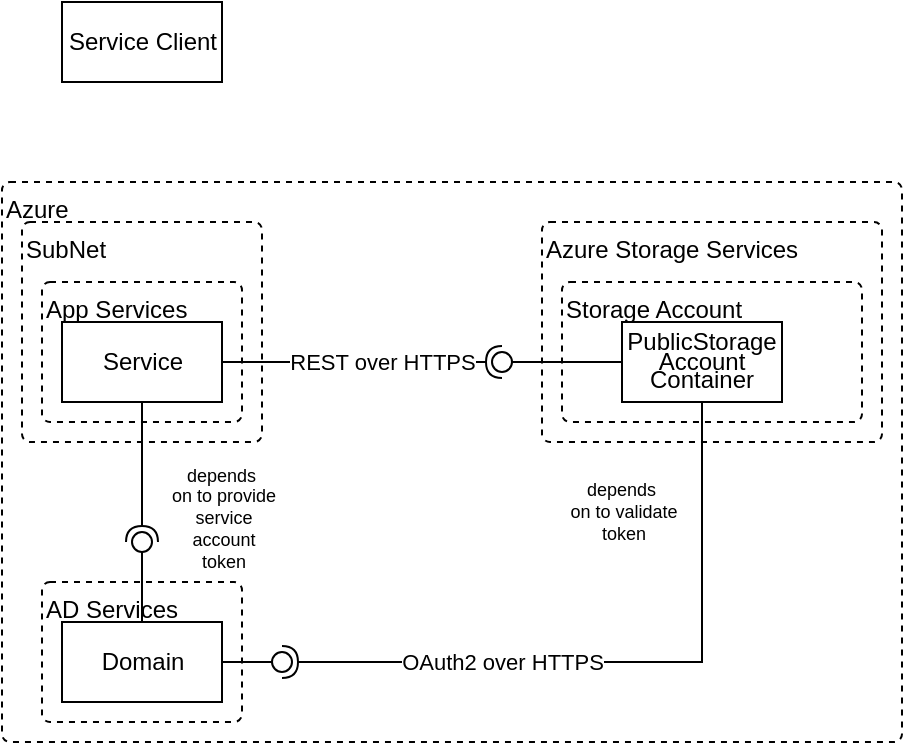 <mxfile version="20.3.0" type="device"><diagram id="tFx8NVUHpEqBDBRQr2UT" name="Page-1"><mxGraphModel dx="782" dy="549" grid="1" gridSize="10" guides="1" tooltips="1" connect="1" arrows="1" fold="1" page="1" pageScale="1" pageWidth="850" pageHeight="1100" math="0" shadow="0"><root><mxCell id="0"/><mxCell id="1" parent="0"/><mxCell id="Gx41l4HgLbHrOLMps15p-1" value="Azure" style="rounded=1;whiteSpace=wrap;html=1;fillColor=none;dashed=1;align=left;verticalAlign=top;container=1;collapsible=0;recursiveResize=0;imageWidth=24;arcSize=8;absoluteArcSize=1;" parent="1" vertex="1"><mxGeometry x="100" y="140" width="450" height="280" as="geometry"/></mxCell><mxCell id="Gx41l4HgLbHrOLMps15p-2" value="AD Services" style="rounded=1;whiteSpace=wrap;html=1;fillColor=none;dashed=1;align=left;verticalAlign=top;container=1;collapsible=0;recursiveResize=0;imageWidth=24;arcSize=8;absoluteArcSize=1;spacing=2;" parent="Gx41l4HgLbHrOLMps15p-1" vertex="1"><mxGeometry x="20" y="200" width="100" height="70" as="geometry"/></mxCell><mxCell id="Gx41l4HgLbHrOLMps15p-3" value="Domain" style="html=1;dropTarget=0;fontFamily=Helvetica;fontSize=12;fontColor=default;align=center;strokeColor=default;fillColor=none;" parent="Gx41l4HgLbHrOLMps15p-2" vertex="1"><mxGeometry x="10" y="20" width="80" height="40" as="geometry"/></mxCell><mxCell id="Gx41l4HgLbHrOLMps15p-4" value="Azure Storage Services" style="rounded=1;whiteSpace=wrap;html=1;fillColor=none;dashed=1;align=left;verticalAlign=top;container=1;collapsible=0;recursiveResize=0;imageWidth=24;arcSize=8;absoluteArcSize=1;" parent="Gx41l4HgLbHrOLMps15p-1" vertex="1"><mxGeometry x="270" y="20" width="170" height="110" as="geometry"/></mxCell><mxCell id="Gx41l4HgLbHrOLMps15p-6" value="depends&amp;nbsp;&lt;br style=&quot;font-size: 9px;&quot;&gt;on to provide&lt;br style=&quot;font-size: 9px;&quot;&gt;service&lt;br style=&quot;font-size: 9px;&quot;&gt;account&lt;br style=&quot;font-size: 9px;&quot;&gt;token" style="text;html=1;strokeColor=none;fillColor=none;align=center;verticalAlign=middle;whiteSpace=wrap;rounded=0;fontSize=9;" parent="Gx41l4HgLbHrOLMps15p-1" vertex="1"><mxGeometry x="81" y="153" width="60" height="30" as="geometry"/></mxCell><mxCell id="Gx41l4HgLbHrOLMps15p-7" value="depends&amp;nbsp;&lt;br style=&quot;font-size: 9px;&quot;&gt;on to validate&lt;br style=&quot;font-size: 9px;&quot;&gt;token" style="text;html=1;strokeColor=none;fillColor=none;align=center;verticalAlign=middle;whiteSpace=wrap;rounded=0;fontSize=9;" parent="Gx41l4HgLbHrOLMps15p-1" vertex="1"><mxGeometry x="281" y="150" width="60" height="30" as="geometry"/></mxCell><mxCell id="Gx41l4HgLbHrOLMps15p-21" value="Storage Account" style="rounded=1;whiteSpace=wrap;html=1;fillColor=none;dashed=1;align=left;verticalAlign=top;container=1;collapsible=0;recursiveResize=0;imageWidth=24;arcSize=8;absoluteArcSize=1;" parent="Gx41l4HgLbHrOLMps15p-1" vertex="1"><mxGeometry x="280" y="50" width="150" height="70" as="geometry"/></mxCell><mxCell id="Gx41l4HgLbHrOLMps15p-5" value="&lt;p style=&quot;line-height: 0.8;&quot;&gt;PublicStorage&lt;br&gt;Account Container&lt;/p&gt;" style="rounded=0;whiteSpace=wrap;html=1;strokeColor=default;fillColor=none;" parent="Gx41l4HgLbHrOLMps15p-21" vertex="1"><mxGeometry x="30" y="20" width="80" height="40" as="geometry"/></mxCell><mxCell id="Gx41l4HgLbHrOLMps15p-8" value="SubNet" style="rounded=1;whiteSpace=wrap;html=1;fillColor=none;dashed=1;align=left;verticalAlign=top;container=1;collapsible=0;recursiveResize=0;imageWidth=24;arcSize=8;absoluteArcSize=1;" parent="1" vertex="1"><mxGeometry x="110" y="160" width="120" height="110" as="geometry"/></mxCell><mxCell id="Gx41l4HgLbHrOLMps15p-9" value="App Services" style="rounded=1;whiteSpace=wrap;html=1;fillColor=none;dashed=1;align=left;verticalAlign=top;container=1;collapsible=0;recursiveResize=0;imageWidth=24;arcSize=8;absoluteArcSize=1;" parent="Gx41l4HgLbHrOLMps15p-8" vertex="1"><mxGeometry x="10" y="30" width="100" height="70" as="geometry"/></mxCell><mxCell id="Gx41l4HgLbHrOLMps15p-10" value="Service" style="html=1;dropTarget=0;fontFamily=Helvetica;fontSize=12;fontColor=default;align=center;strokeColor=default;fillColor=none;" parent="Gx41l4HgLbHrOLMps15p-9" vertex="1"><mxGeometry x="10" y="20" width="80" height="40" as="geometry"/></mxCell><mxCell id="R8TjsnxjE-yJDpe0RBVt-1" value="Service Client" style="html=1;dropTarget=0;fontFamily=Helvetica;fontSize=12;fontColor=default;align=center;strokeColor=default;fillColor=none;" vertex="1" parent="Gx41l4HgLbHrOLMps15p-9"><mxGeometry x="10" y="-140" width="80" height="40" as="geometry"/></mxCell><mxCell id="Gx41l4HgLbHrOLMps15p-11" value="" style="rounded=0;orthogonalLoop=1;jettySize=auto;html=1;endArrow=none;endFill=0;sketch=0;sourcePerimeterSpacing=0;targetPerimeterSpacing=0;exitX=0;exitY=0.5;exitDx=0;exitDy=0;" parent="1" source="Gx41l4HgLbHrOLMps15p-5" target="Gx41l4HgLbHrOLMps15p-13" edge="1"><mxGeometry relative="1" as="geometry"><mxPoint x="370" y="445" as="sourcePoint"/></mxGeometry></mxCell><mxCell id="Gx41l4HgLbHrOLMps15p-12" value="REST over HTTPS" style="rounded=0;orthogonalLoop=1;jettySize=auto;html=1;endArrow=halfCircle;endFill=0;entryX=0.5;entryY=0.5;endSize=6;strokeWidth=1;sketch=0;exitX=1;exitY=0.5;exitDx=0;exitDy=0;" parent="1" source="Gx41l4HgLbHrOLMps15p-10" target="Gx41l4HgLbHrOLMps15p-13" edge="1"><mxGeometry x="0.143" relative="1" as="geometry"><mxPoint x="140" y="380" as="sourcePoint"/><mxPoint as="offset"/></mxGeometry></mxCell><mxCell id="Gx41l4HgLbHrOLMps15p-13" value="" style="ellipse;whiteSpace=wrap;html=1;align=center;aspect=fixed;resizable=0;points=[];outlineConnect=0;sketch=0;" parent="1" vertex="1"><mxGeometry x="345" y="225" width="10" height="10" as="geometry"/></mxCell><mxCell id="Gx41l4HgLbHrOLMps15p-14" value="" style="rounded=0;orthogonalLoop=1;jettySize=auto;html=1;endArrow=none;endFill=0;sketch=0;sourcePerimeterSpacing=0;targetPerimeterSpacing=0;" parent="1" source="Gx41l4HgLbHrOLMps15p-3" target="Gx41l4HgLbHrOLMps15p-16" edge="1"><mxGeometry relative="1" as="geometry"><mxPoint x="200" y="615" as="sourcePoint"/></mxGeometry></mxCell><mxCell id="Gx41l4HgLbHrOLMps15p-15" value="" style="rounded=0;orthogonalLoop=1;jettySize=auto;html=1;endArrow=halfCircle;endFill=0;entryX=0.5;entryY=0.5;endSize=6;strokeWidth=1;sketch=0;exitX=0.5;exitY=1;exitDx=0;exitDy=0;" parent="1" source="Gx41l4HgLbHrOLMps15p-10" target="Gx41l4HgLbHrOLMps15p-16" edge="1"><mxGeometry relative="1" as="geometry"><mxPoint x="240" y="365" as="sourcePoint"/><Array as="points"><mxPoint x="170" y="290"/></Array></mxGeometry></mxCell><mxCell id="Gx41l4HgLbHrOLMps15p-16" value="" style="ellipse;whiteSpace=wrap;html=1;align=center;aspect=fixed;resizable=0;points=[];outlineConnect=0;sketch=0;" parent="1" vertex="1"><mxGeometry x="165" y="315" width="10" height="10" as="geometry"/></mxCell><mxCell id="Gx41l4HgLbHrOLMps15p-17" value="" style="rounded=0;orthogonalLoop=1;jettySize=auto;html=1;endArrow=none;endFill=0;sketch=0;sourcePerimeterSpacing=0;targetPerimeterSpacing=0;exitX=1;exitY=0.5;exitDx=0;exitDy=0;" parent="1" source="Gx41l4HgLbHrOLMps15p-3" target="Gx41l4HgLbHrOLMps15p-19" edge="1"><mxGeometry relative="1" as="geometry"><mxPoint x="265" y="455" as="sourcePoint"/><Array as="points"/></mxGeometry></mxCell><mxCell id="Gx41l4HgLbHrOLMps15p-18" value="OAuth2 over HTTPS" style="rounded=0;orthogonalLoop=1;jettySize=auto;html=1;endArrow=halfCircle;endFill=0;entryX=0.5;entryY=0.5;endSize=6;strokeWidth=1;sketch=0;exitX=0.5;exitY=1;exitDx=0;exitDy=0;" parent="1" source="Gx41l4HgLbHrOLMps15p-5" target="Gx41l4HgLbHrOLMps15p-19" edge="1"><mxGeometry x="0.355" relative="1" as="geometry"><mxPoint x="385" y="435" as="sourcePoint"/><Array as="points"><mxPoint x="450" y="380"/></Array><mxPoint as="offset"/></mxGeometry></mxCell><mxCell id="Gx41l4HgLbHrOLMps15p-19" value="" style="ellipse;whiteSpace=wrap;html=1;align=center;aspect=fixed;resizable=0;points=[];outlineConnect=0;sketch=0;" parent="1" vertex="1"><mxGeometry x="235" y="375" width="10" height="10" as="geometry"/></mxCell></root></mxGraphModel></diagram></mxfile>